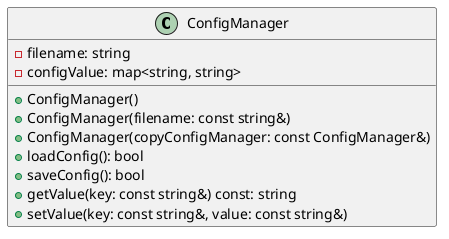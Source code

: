@startuml
class ConfigManager {
    - filename: string
    - configValue: map<string, string>
    + ConfigManager()
    + ConfigManager(filename: const string&)
    + ConfigManager(copyConfigManager: const ConfigManager&)
    + loadConfig(): bool
    + saveConfig(): bool
    + getValue(key: const string&) const: string
    + setValue(key: const string&, value: const string&)
}
@enduml